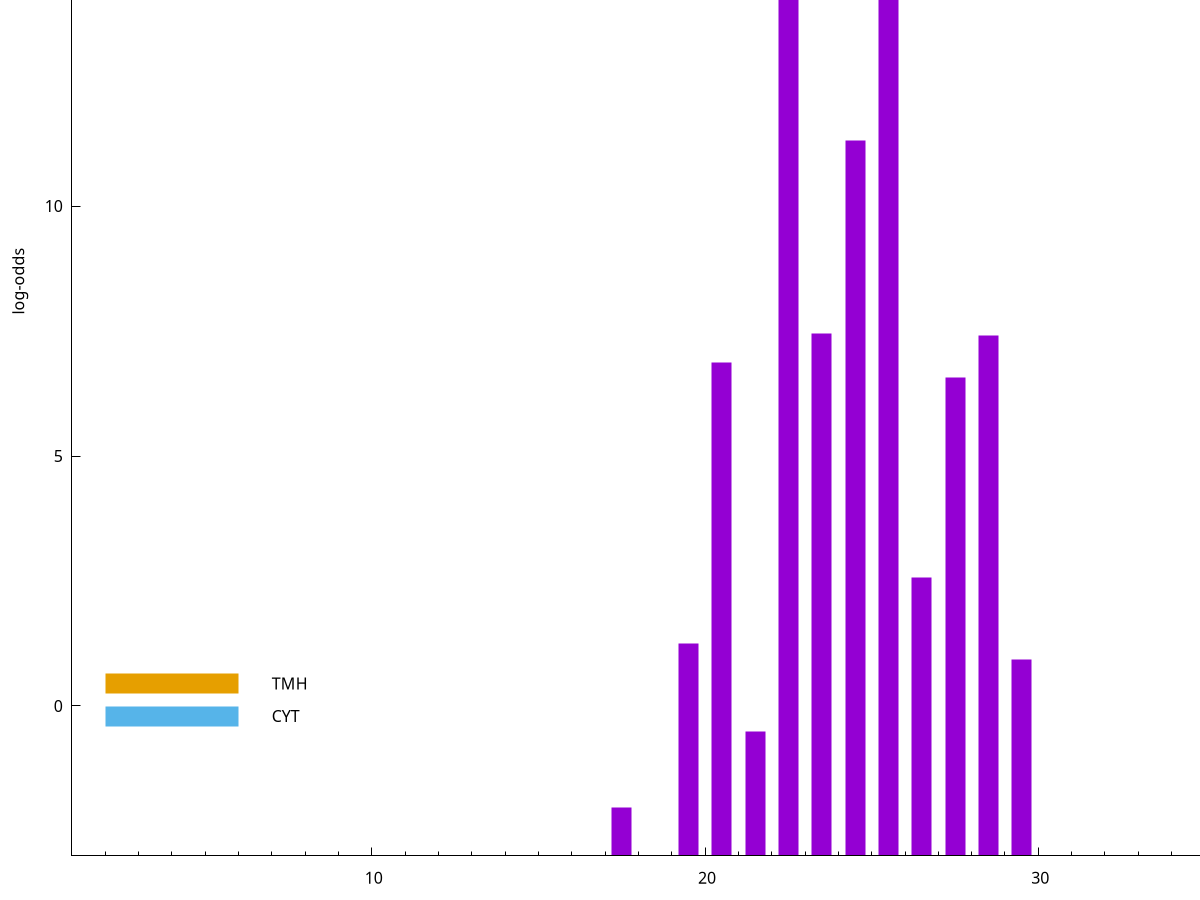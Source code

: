 set title "LipoP predictions for SRR5666568.gff"
set size 2., 1.4
set xrange [1:70] 
set mxtics 10
set yrange [-3:20]
set y2range [0:23]
set ylabel "log-odds"
set term postscript eps color solid "Helvetica" 30
set output "SRR5666568.gff83.eps"
set arrow from 2,17.0591 to 6,17.0591 nohead lt 1 lw 20
set label "SpI" at 7,17.0591
set arrow from 2,0.451266 to 6,0.451266 nohead lt 4 lw 20
set label "TMH" at 7,0.451266
set arrow from 2,-0.200913 to 6,-0.200913 nohead lt 3 lw 20
set label "CYT" at 7,-0.200913
set arrow from 2,17.0591 to 6,17.0591 nohead lt 1 lw 20
set label "SpI" at 7,17.0591
# NOTE: The scores below are the log-odds scores with the threshold
# NOTE: subtracted (a hack to make gnuplot make the histogram all
# NOTE: look nice).
plot "-" axes x1y2 title "" with impulses lt 1 lw 20
25.500000 19.754600
22.500000 17.482500
24.500000 14.303000
23.500000 10.455610
28.500000 10.412350
20.500000 9.870700
27.500000 9.567270
26.500000 5.561120
19.500000 4.241680
29.500000 3.926029
21.500000 2.484666
17.500000 0.965780
e
exit
